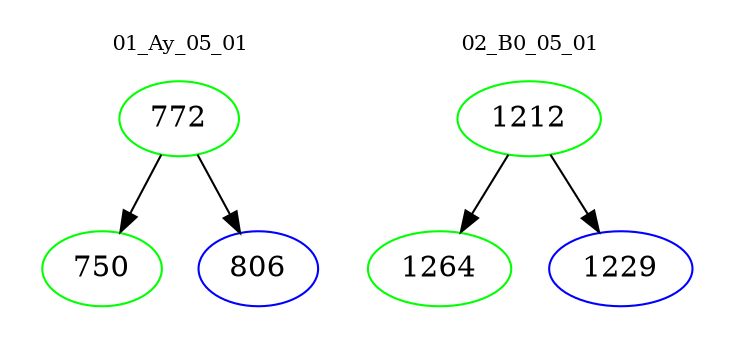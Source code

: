 digraph{
subgraph cluster_0 {
color = white
label = "01_Ay_05_01";
fontsize=10;
T0_772 [label="772", color="green"]
T0_772 -> T0_750 [color="black"]
T0_750 [label="750", color="green"]
T0_772 -> T0_806 [color="black"]
T0_806 [label="806", color="blue"]
}
subgraph cluster_1 {
color = white
label = "02_B0_05_01";
fontsize=10;
T1_1212 [label="1212", color="green"]
T1_1212 -> T1_1264 [color="black"]
T1_1264 [label="1264", color="green"]
T1_1212 -> T1_1229 [color="black"]
T1_1229 [label="1229", color="blue"]
}
}
